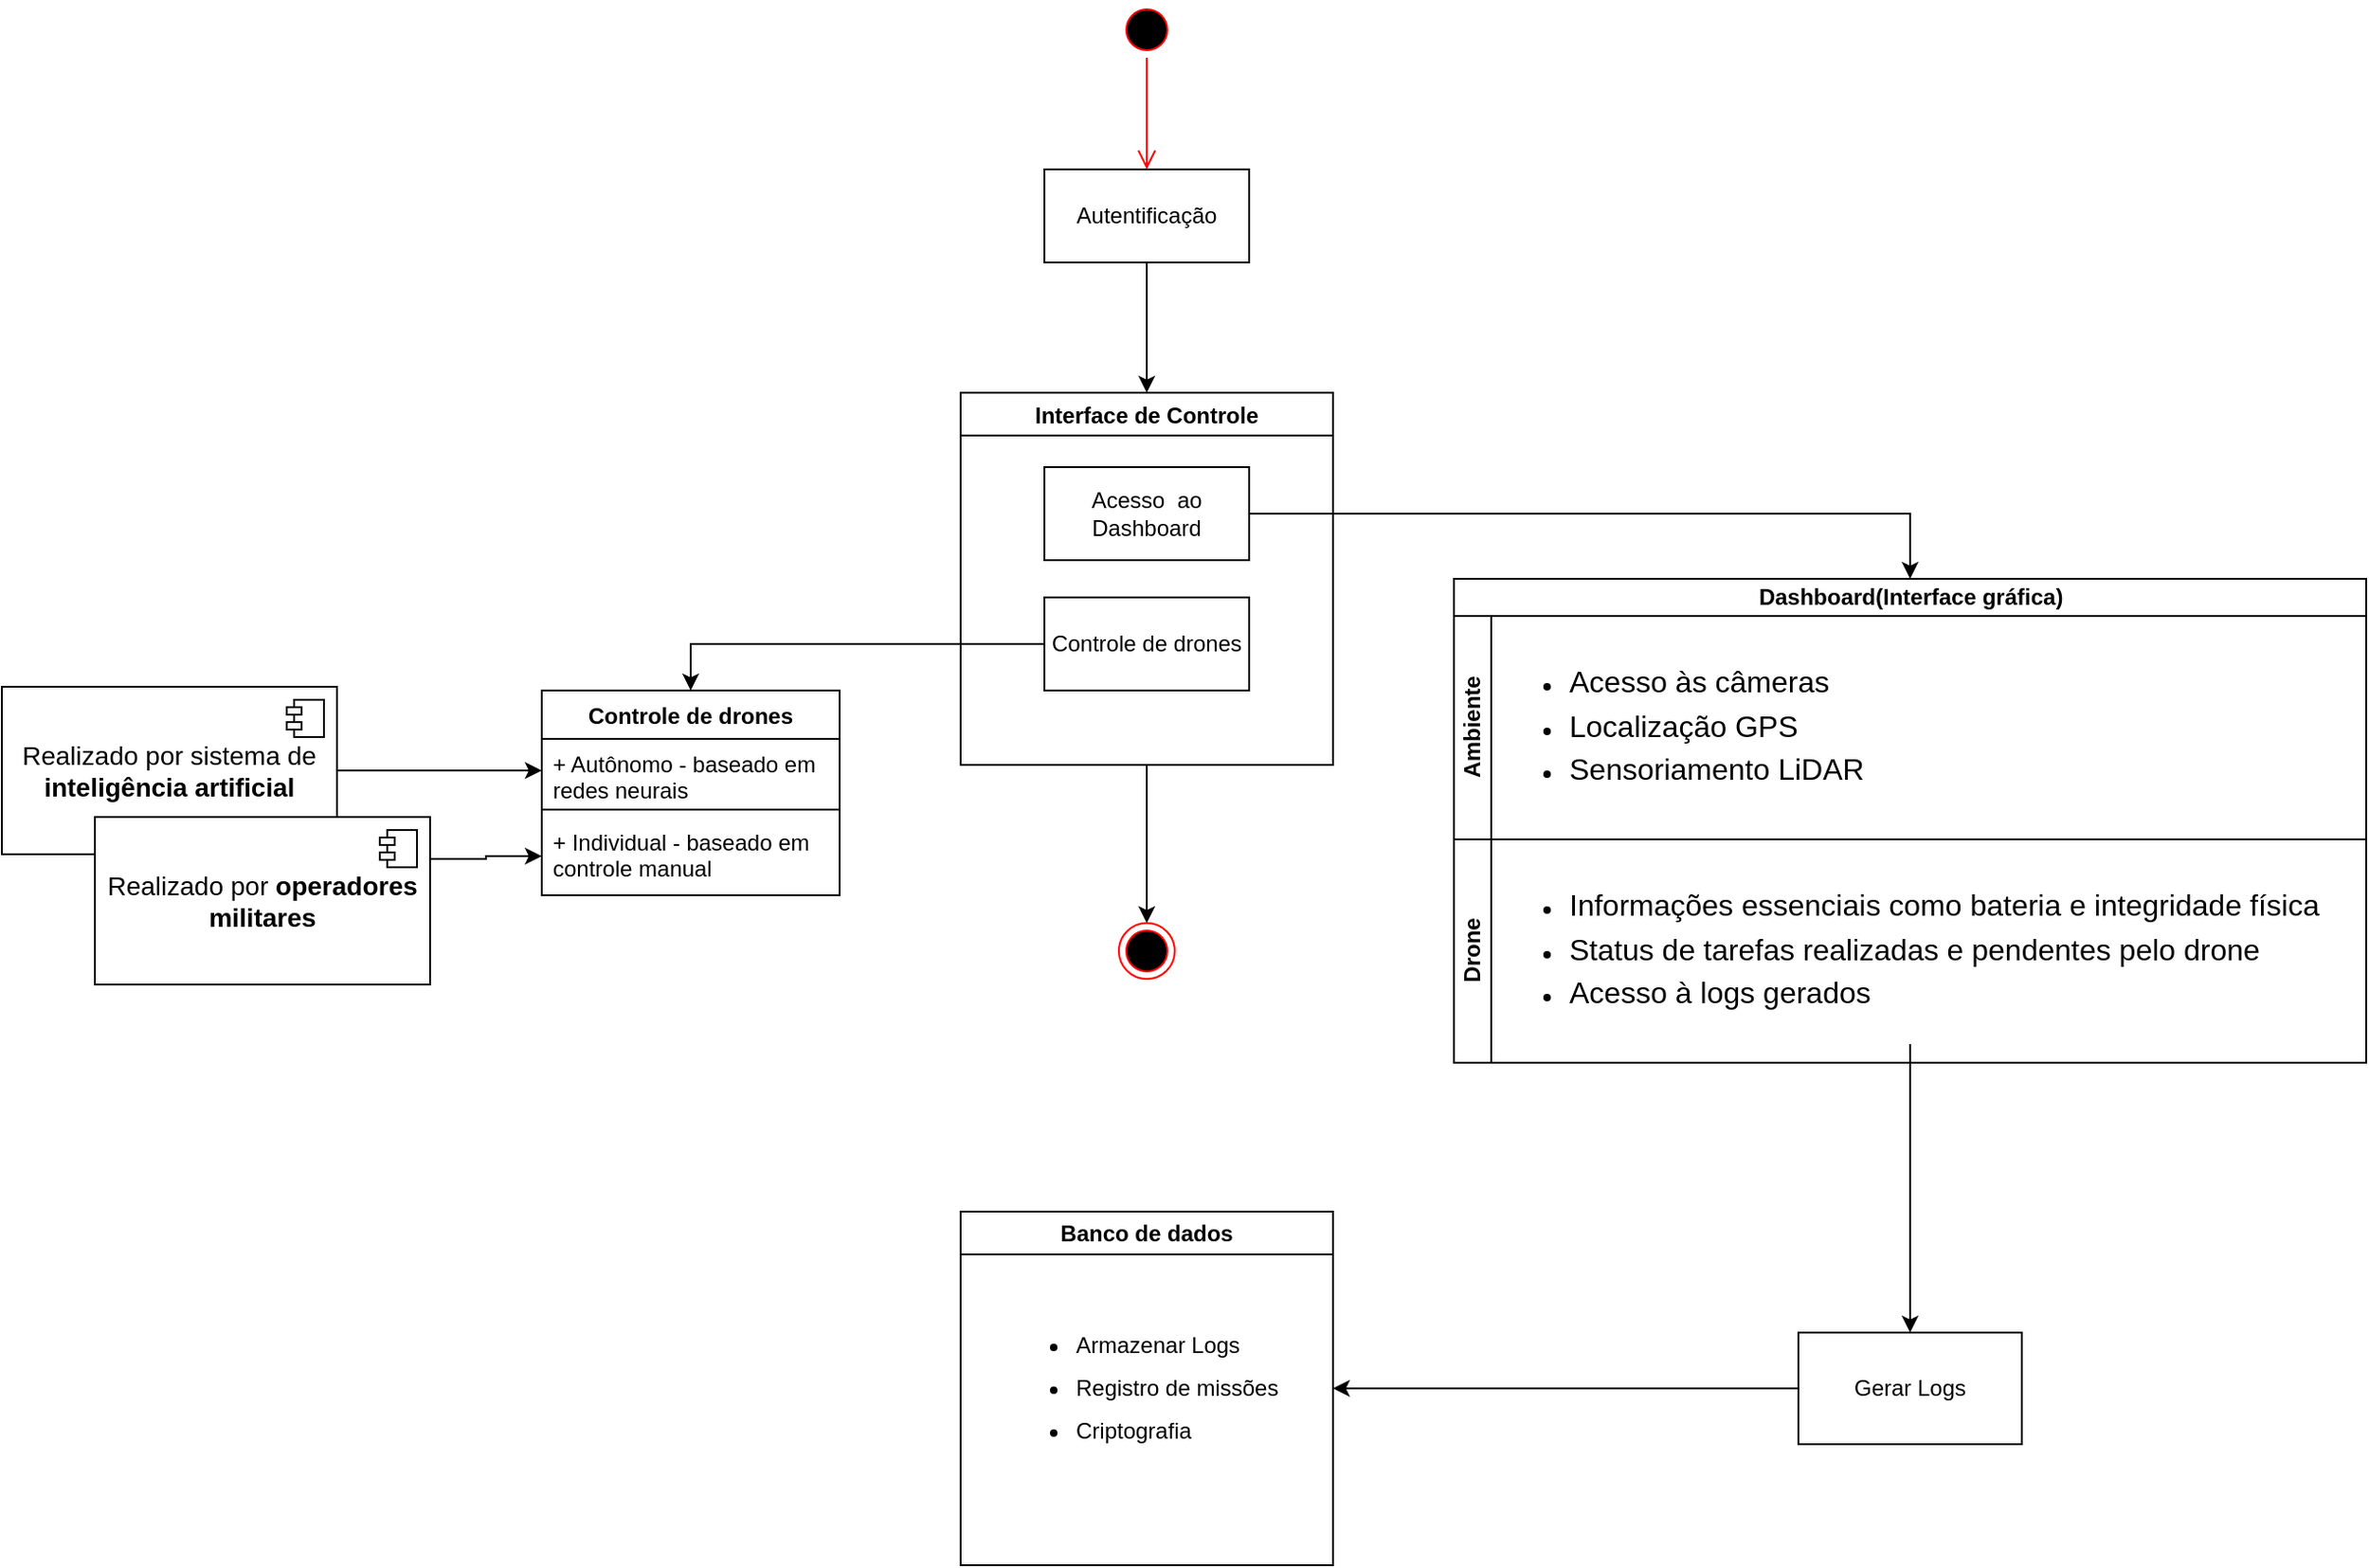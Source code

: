 <mxfile version="26.2.4">
  <diagram name="Página-1" id="yzzel4SoigGhQ0eOLcYB">
    <mxGraphModel grid="1" page="1" gridSize="10" guides="1" tooltips="1" connect="1" arrows="1" fold="1" pageScale="1" pageWidth="827" pageHeight="1169" math="0" shadow="0">
      <root>
        <mxCell id="0" />
        <mxCell id="1" parent="0" />
        <mxCell id="CgIZvEvBO8Mifkh1KMpp-2" value="" style="ellipse;html=1;shape=startState;fillColor=#000000;strokeColor=#ff0000;" vertex="1" parent="1">
          <mxGeometry x="290" y="-50" width="30" height="30" as="geometry" />
        </mxCell>
        <mxCell id="CgIZvEvBO8Mifkh1KMpp-3" value="" style="edgeStyle=orthogonalEdgeStyle;html=1;verticalAlign=bottom;endArrow=open;endSize=8;strokeColor=#ff0000;rounded=0;" edge="1" parent="1" source="CgIZvEvBO8Mifkh1KMpp-2">
          <mxGeometry relative="1" as="geometry">
            <mxPoint x="305" y="40" as="targetPoint" />
          </mxGeometry>
        </mxCell>
        <mxCell id="CgIZvEvBO8Mifkh1KMpp-7" value="" style="edgeStyle=orthogonalEdgeStyle;rounded=0;orthogonalLoop=1;jettySize=auto;html=1;" edge="1" parent="1" source="CgIZvEvBO8Mifkh1KMpp-5">
          <mxGeometry relative="1" as="geometry">
            <mxPoint x="305" y="160" as="targetPoint" />
          </mxGeometry>
        </mxCell>
        <mxCell id="CgIZvEvBO8Mifkh1KMpp-5" value="Autentificação" style="html=1;whiteSpace=wrap;" vertex="1" parent="1">
          <mxGeometry x="250" y="40" width="110" height="50" as="geometry" />
        </mxCell>
        <mxCell id="stnGUWccoQk9xzNtHR6X-15" style="edgeStyle=orthogonalEdgeStyle;rounded=0;orthogonalLoop=1;jettySize=auto;html=1;exitX=0.5;exitY=1;exitDx=0;exitDy=0;entryX=0.5;entryY=0;entryDx=0;entryDy=0;" edge="1" parent="1" source="NyepmDSaORqrqf5UFxTg-5" target="stnGUWccoQk9xzNtHR6X-14">
          <mxGeometry relative="1" as="geometry" />
        </mxCell>
        <mxCell id="NyepmDSaORqrqf5UFxTg-5" value="Interface de Controle" style="swimlane;" vertex="1" parent="1">
          <mxGeometry x="205" y="160" width="200" height="200" as="geometry" />
        </mxCell>
        <mxCell id="NyepmDSaORqrqf5UFxTg-6" value="Acesso&amp;nbsp; ao Dashboard" style="html=1;whiteSpace=wrap;" vertex="1" parent="NyepmDSaORqrqf5UFxTg-5">
          <mxGeometry x="45" y="40" width="110" height="50" as="geometry" />
        </mxCell>
        <mxCell id="NyepmDSaORqrqf5UFxTg-26" value="Controle de drones" style="html=1;whiteSpace=wrap;" vertex="1" parent="NyepmDSaORqrqf5UFxTg-5">
          <mxGeometry x="45" y="110" width="110" height="50" as="geometry" />
        </mxCell>
        <mxCell id="NyepmDSaORqrqf5UFxTg-7" value="Dashboard(Interface gráfica)" style="swimlane;childLayout=stackLayout;resizeParent=1;resizeParentMax=0;horizontal=1;startSize=20;horizontalStack=0;html=1;" vertex="1" parent="1">
          <mxGeometry x="470" y="260" width="490" height="260" as="geometry" />
        </mxCell>
        <mxCell id="NyepmDSaORqrqf5UFxTg-9" value="Ambiente" style="swimlane;startSize=20;horizontal=0;html=1;" vertex="1" parent="NyepmDSaORqrqf5UFxTg-7">
          <mxGeometry y="20" width="490" height="120" as="geometry" />
        </mxCell>
        <mxCell id="NyepmDSaORqrqf5UFxTg-24" value="&lt;ul style=&quot;line-height: 190%;&quot;&gt;&lt;li&gt;&lt;font style=&quot;font-size: 16px;&quot;&gt;Acesso às câmeras&lt;/font&gt;&lt;/li&gt;&lt;li&gt;&lt;font style=&quot;font-size: 16px;&quot;&gt;Localização GPS&lt;/font&gt;&lt;/li&gt;&lt;li&gt;&lt;font style=&quot;font-size: 16px;&quot;&gt;Sensoriamento LiDAR&lt;/font&gt;&lt;/li&gt;&lt;/ul&gt;" style="text;strokeColor=none;fillColor=none;html=1;whiteSpace=wrap;verticalAlign=middle;overflow=hidden;" vertex="1" parent="NyepmDSaORqrqf5UFxTg-9">
          <mxGeometry x="20" y="10" width="400" height="100" as="geometry" />
        </mxCell>
        <mxCell id="NyepmDSaORqrqf5UFxTg-10" value="Drone" style="swimlane;startSize=20;horizontal=0;html=1;" vertex="1" parent="NyepmDSaORqrqf5UFxTg-7">
          <mxGeometry y="140" width="490" height="120" as="geometry" />
        </mxCell>
        <mxCell id="NyepmDSaORqrqf5UFxTg-25" value="&lt;ul style=&quot;line-height: 190%;&quot;&gt;&lt;li&gt;&lt;font style=&quot;font-size: 16px;&quot;&gt;Informações essenciais como bateria e integridade física&lt;/font&gt;&lt;/li&gt;&lt;li&gt;&lt;font style=&quot;font-size: 16px;&quot;&gt;Status de tarefas realizadas e pendentes pelo drone&lt;/font&gt;&lt;/li&gt;&lt;li&gt;&lt;font style=&quot;font-size: 16px;&quot;&gt;Acesso à logs gerados&amp;nbsp;&lt;/font&gt;&lt;/li&gt;&lt;/ul&gt;" style="text;strokeColor=none;fillColor=none;html=1;whiteSpace=wrap;verticalAlign=middle;overflow=hidden;" vertex="1" parent="NyepmDSaORqrqf5UFxTg-10">
          <mxGeometry x="20" y="10" width="450" height="100" as="geometry" />
        </mxCell>
        <mxCell id="NyepmDSaORqrqf5UFxTg-11" style="edgeStyle=orthogonalEdgeStyle;rounded=0;orthogonalLoop=1;jettySize=auto;html=1;exitX=1;exitY=0.5;exitDx=0;exitDy=0;entryX=0.5;entryY=0;entryDx=0;entryDy=0;" edge="1" parent="1" source="NyepmDSaORqrqf5UFxTg-6" target="NyepmDSaORqrqf5UFxTg-7">
          <mxGeometry relative="1" as="geometry" />
        </mxCell>
        <mxCell id="NyepmDSaORqrqf5UFxTg-27" value="Banco de dados" style="swimlane;whiteSpace=wrap;html=1;" vertex="1" parent="1">
          <mxGeometry x="205" y="600" width="200" height="190" as="geometry" />
        </mxCell>
        <mxCell id="stnGUWccoQk9xzNtHR6X-8" value="&lt;ul style=&quot;line-height: 190%;&quot;&gt;&lt;li&gt;&lt;span style=&quot;background-color: transparent; color: light-dark(rgb(0, 0, 0), rgb(255, 255, 255));&quot;&gt;Armazenar Logs&lt;/span&gt;&lt;/li&gt;&lt;li&gt;Registro de missões&lt;/li&gt;&lt;li&gt;Criptografia&lt;/li&gt;&lt;/ul&gt;" style="text;strokeColor=none;fillColor=none;html=1;whiteSpace=wrap;verticalAlign=middle;overflow=hidden;" vertex="1" parent="NyepmDSaORqrqf5UFxTg-27">
          <mxGeometry x="20" y="45" width="160" height="100" as="geometry" />
        </mxCell>
        <mxCell id="stnGUWccoQk9xzNtHR6X-5" style="edgeStyle=orthogonalEdgeStyle;rounded=0;orthogonalLoop=1;jettySize=auto;html=1;exitX=0;exitY=0.5;exitDx=0;exitDy=0;entryX=1;entryY=0.5;entryDx=0;entryDy=0;" edge="1" parent="1" source="stnGUWccoQk9xzNtHR6X-2" target="NyepmDSaORqrqf5UFxTg-27">
          <mxGeometry relative="1" as="geometry" />
        </mxCell>
        <mxCell id="stnGUWccoQk9xzNtHR6X-2" value="Gerar Logs" style="whiteSpace=wrap;html=1;" vertex="1" parent="1">
          <mxGeometry x="655" y="665" width="120" height="60" as="geometry" />
        </mxCell>
        <mxCell id="stnGUWccoQk9xzNtHR6X-3" value="" style="edgeStyle=orthogonalEdgeStyle;rounded=0;orthogonalLoop=1;jettySize=auto;html=1;" edge="1" parent="1" source="NyepmDSaORqrqf5UFxTg-25" target="stnGUWccoQk9xzNtHR6X-2">
          <mxGeometry relative="1" as="geometry" />
        </mxCell>
        <mxCell id="stnGUWccoQk9xzNtHR6X-9" value="Controle de drones" style="swimlane;fontStyle=1;align=center;verticalAlign=top;childLayout=stackLayout;horizontal=1;startSize=26;horizontalStack=0;resizeParent=1;resizeParentMax=0;resizeLast=0;collapsible=1;marginBottom=0;whiteSpace=wrap;html=1;" vertex="1" parent="1">
          <mxGeometry x="-20" y="320" width="160" height="110" as="geometry" />
        </mxCell>
        <mxCell id="stnGUWccoQk9xzNtHR6X-10" value="+ Autônomo - baseado em redes neurais&amp;nbsp;" style="text;strokeColor=none;fillColor=none;align=left;verticalAlign=top;spacingLeft=4;spacingRight=4;overflow=hidden;rotatable=0;points=[[0,0.5],[1,0.5]];portConstraint=eastwest;whiteSpace=wrap;html=1;" vertex="1" parent="stnGUWccoQk9xzNtHR6X-9">
          <mxGeometry y="26" width="160" height="34" as="geometry" />
        </mxCell>
        <mxCell id="stnGUWccoQk9xzNtHR6X-11" value="" style="line;strokeWidth=1;fillColor=none;align=left;verticalAlign=middle;spacingTop=-1;spacingLeft=3;spacingRight=3;rotatable=0;labelPosition=right;points=[];portConstraint=eastwest;strokeColor=inherit;" vertex="1" parent="stnGUWccoQk9xzNtHR6X-9">
          <mxGeometry y="60" width="160" height="8" as="geometry" />
        </mxCell>
        <mxCell id="stnGUWccoQk9xzNtHR6X-12" value="+ Individual - baseado em controle manual" style="text;strokeColor=none;fillColor=none;align=left;verticalAlign=top;spacingLeft=4;spacingRight=4;overflow=hidden;rotatable=0;points=[[0,0.5],[1,0.5]];portConstraint=eastwest;whiteSpace=wrap;html=1;" vertex="1" parent="stnGUWccoQk9xzNtHR6X-9">
          <mxGeometry y="68" width="160" height="42" as="geometry" />
        </mxCell>
        <mxCell id="stnGUWccoQk9xzNtHR6X-13" style="edgeStyle=orthogonalEdgeStyle;rounded=0;orthogonalLoop=1;jettySize=auto;html=1;exitX=0;exitY=0.5;exitDx=0;exitDy=0;entryX=0.5;entryY=0;entryDx=0;entryDy=0;" edge="1" parent="1" source="NyepmDSaORqrqf5UFxTg-26" target="stnGUWccoQk9xzNtHR6X-9">
          <mxGeometry relative="1" as="geometry" />
        </mxCell>
        <mxCell id="stnGUWccoQk9xzNtHR6X-14" value="" style="ellipse;html=1;shape=endState;fillColor=#000000;strokeColor=#ff0000;" vertex="1" parent="1">
          <mxGeometry x="290" y="445" width="30" height="30" as="geometry" />
        </mxCell>
        <mxCell id="stnGUWccoQk9xzNtHR6X-21" style="edgeStyle=orthogonalEdgeStyle;rounded=0;orthogonalLoop=1;jettySize=auto;html=1;exitX=1;exitY=0.5;exitDx=0;exitDy=0;entryX=0;entryY=0.5;entryDx=0;entryDy=0;" edge="1" parent="1" source="stnGUWccoQk9xzNtHR6X-17" target="stnGUWccoQk9xzNtHR6X-10">
          <mxGeometry relative="1" as="geometry" />
        </mxCell>
        <mxCell id="stnGUWccoQk9xzNtHR6X-17" value="&lt;font style=&quot;font-size: 14px;&quot;&gt;Realizado por sistema de &lt;b style=&quot;&quot;&gt;inteligência artificial&lt;/b&gt;&lt;/font&gt;" style="html=1;dropTarget=0;whiteSpace=wrap;" vertex="1" parent="1">
          <mxGeometry x="-310" y="318" width="180" height="90" as="geometry" />
        </mxCell>
        <mxCell id="stnGUWccoQk9xzNtHR6X-18" value="  " style="shape=module;jettyWidth=8;jettyHeight=4;" vertex="1" parent="stnGUWccoQk9xzNtHR6X-17">
          <mxGeometry x="1" width="20" height="20" relative="1" as="geometry">
            <mxPoint x="-27" y="7" as="offset" />
          </mxGeometry>
        </mxCell>
        <mxCell id="stnGUWccoQk9xzNtHR6X-24" style="edgeStyle=orthogonalEdgeStyle;rounded=0;orthogonalLoop=1;jettySize=auto;html=1;exitX=1;exitY=0.25;exitDx=0;exitDy=0;entryX=0;entryY=0.5;entryDx=0;entryDy=0;" edge="1" parent="1" source="stnGUWccoQk9xzNtHR6X-19" target="stnGUWccoQk9xzNtHR6X-12">
          <mxGeometry relative="1" as="geometry" />
        </mxCell>
        <mxCell id="stnGUWccoQk9xzNtHR6X-19" value="&lt;font style=&quot;font-size: 14px;&quot;&gt;Realizado por &lt;b style=&quot;&quot;&gt;operadores militares&lt;/b&gt;&lt;/font&gt;" style="html=1;dropTarget=0;whiteSpace=wrap;" vertex="1" parent="1">
          <mxGeometry x="-260" y="388" width="180" height="90" as="geometry" />
        </mxCell>
        <mxCell id="stnGUWccoQk9xzNtHR6X-20" value="" style="shape=module;jettyWidth=8;jettyHeight=4;" vertex="1" parent="stnGUWccoQk9xzNtHR6X-19">
          <mxGeometry x="1" width="20" height="20" relative="1" as="geometry">
            <mxPoint x="-27" y="7" as="offset" />
          </mxGeometry>
        </mxCell>
      </root>
    </mxGraphModel>
  </diagram>
</mxfile>
